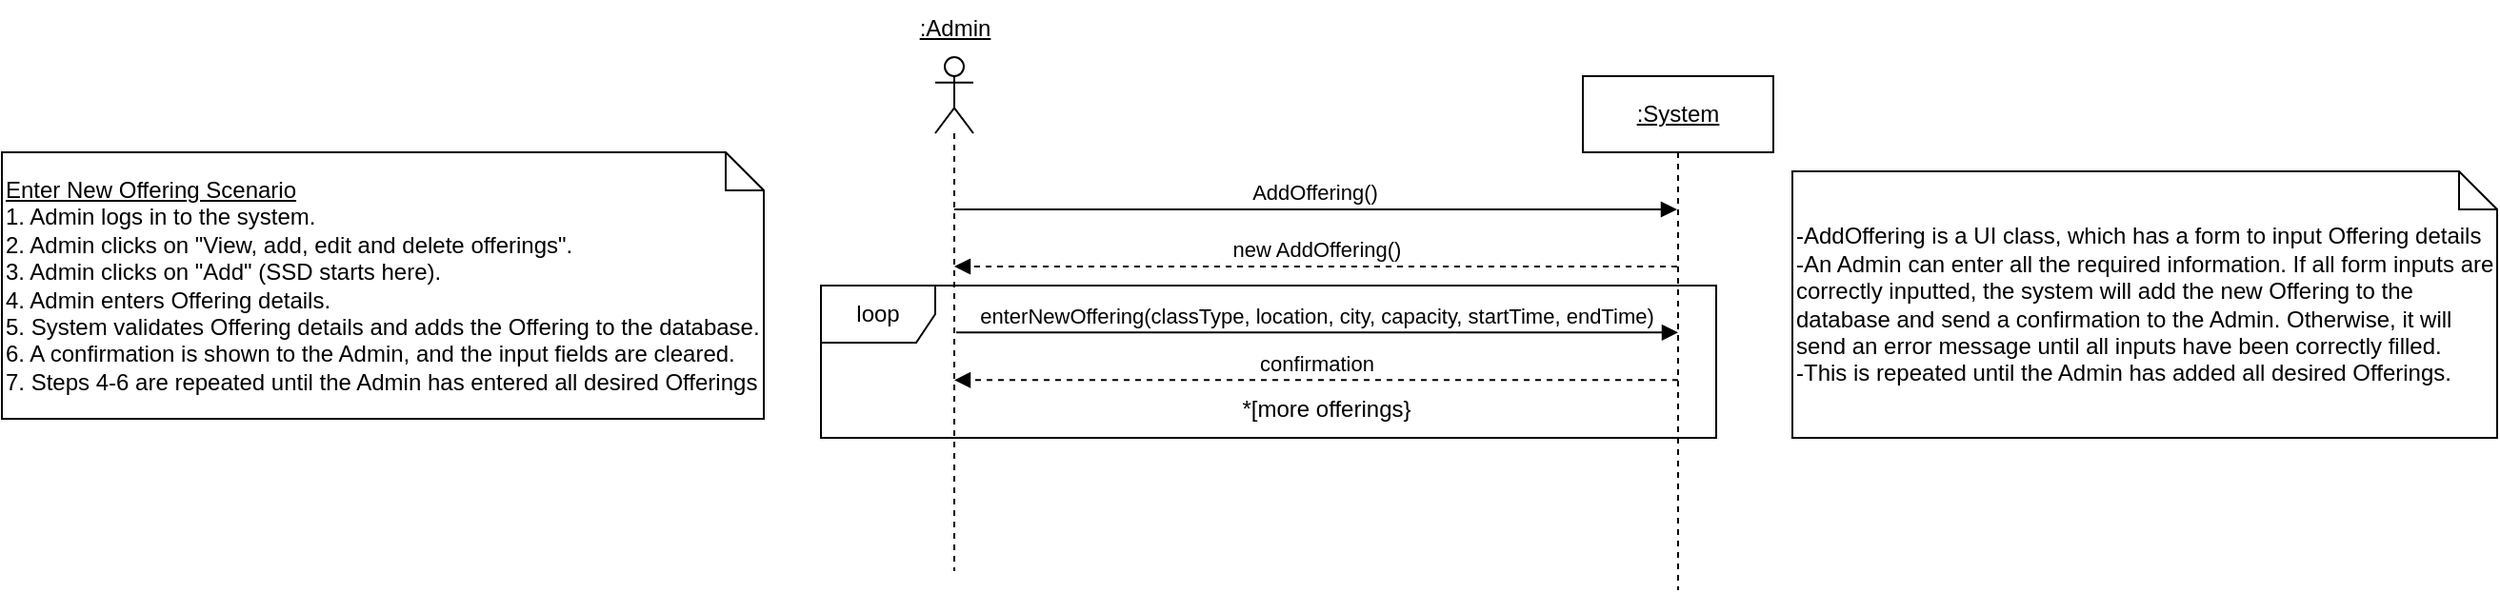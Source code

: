 <mxfile version="24.8.4">
  <diagram name="Page-1" id="2YBvvXClWsGukQMizWep">
    <mxGraphModel dx="1839" dy="514" grid="1" gridSize="10" guides="1" tooltips="1" connect="1" arrows="1" fold="1" page="1" pageScale="1" pageWidth="850" pageHeight="1100" math="0" shadow="0">
      <root>
        <mxCell id="0" />
        <mxCell id="1" parent="0" />
        <mxCell id="QT0idfkxXLzTyoDSYEQH-2" value="" style="shape=umlLifeline;perimeter=lifelinePerimeter;whiteSpace=wrap;html=1;container=1;dropTarget=0;collapsible=0;recursiveResize=0;outlineConnect=0;portConstraint=eastwest;newEdgeStyle={&quot;curved&quot;:0,&quot;rounded&quot;:0};participant=umlActor;" parent="1" vertex="1">
          <mxGeometry x="80" y="50" width="20" height="270" as="geometry" />
        </mxCell>
        <mxCell id="QT0idfkxXLzTyoDSYEQH-3" value="&lt;u&gt;:Admin&lt;/u&gt;" style="text;html=1;align=center;verticalAlign=middle;resizable=0;points=[];autosize=1;strokeColor=none;fillColor=none;" parent="1" vertex="1">
          <mxGeometry x="60" y="20" width="60" height="30" as="geometry" />
        </mxCell>
        <mxCell id="QT0idfkxXLzTyoDSYEQH-4" value="&lt;u&gt;:System&lt;/u&gt;" style="shape=umlLifeline;perimeter=lifelinePerimeter;whiteSpace=wrap;html=1;container=1;dropTarget=0;collapsible=0;recursiveResize=0;outlineConnect=0;portConstraint=eastwest;newEdgeStyle={&quot;curved&quot;:0,&quot;rounded&quot;:0};" parent="1" vertex="1">
          <mxGeometry x="420" y="60" width="100" height="270" as="geometry" />
        </mxCell>
        <mxCell id="QT0idfkxXLzTyoDSYEQH-15" value="AddOffering()" style="html=1;verticalAlign=bottom;endArrow=block;edgeStyle=elbowEdgeStyle;elbow=vertical;curved=0;rounded=0;" parent="1" target="QT0idfkxXLzTyoDSYEQH-4" edge="1">
          <mxGeometry x="-0.002" relative="1" as="geometry">
            <mxPoint x="89.999" y="130" as="sourcePoint" />
            <Array as="points">
              <mxPoint x="180.07" y="130" />
            </Array>
            <mxPoint x="374.57" y="130" as="targetPoint" />
            <mxPoint as="offset" />
          </mxGeometry>
        </mxCell>
        <mxCell id="QT0idfkxXLzTyoDSYEQH-17" value="new AddOffering()" style="html=1;verticalAlign=bottom;endArrow=block;edgeStyle=elbowEdgeStyle;elbow=vertical;curved=0;rounded=0;dashed=1;" parent="1" source="QT0idfkxXLzTyoDSYEQH-4" edge="1">
          <mxGeometry relative="1" as="geometry">
            <mxPoint x="460" y="160" as="sourcePoint" />
            <Array as="points">
              <mxPoint x="180.07" y="160" />
            </Array>
            <mxPoint x="89.999" y="160" as="targetPoint" />
            <mxPoint as="offset" />
          </mxGeometry>
        </mxCell>
        <mxCell id="wPXZ8VNcLeqiLXzsY5N9-1" value="&lt;div&gt;-AddOffering is a UI class, which has a form to input Offering details&lt;/div&gt;&lt;div&gt;-An Admin can enter all the required information. If all form inputs are correctly inputted, the system will add the new Offering to the database and send a confirmation to the Admin. Otherwise, it will send an error message until all inputs have been correctly filled.&lt;/div&gt;&lt;div&gt;-This is repeated until the Admin has added all desired Offerings.&lt;/div&gt;" style="shape=note;size=20;whiteSpace=wrap;html=1;align=left;" parent="1" vertex="1">
          <mxGeometry x="530" y="110" width="370" height="140" as="geometry" />
        </mxCell>
        <mxCell id="9VZ1k0ZcQNu3xWcckRNs-1" value="enterNewOffering(classType, location, city, capacity, startTime, endTime)" style="html=1;verticalAlign=bottom;endArrow=block;edgeStyle=elbowEdgeStyle;elbow=vertical;curved=0;rounded=0;" parent="1" edge="1">
          <mxGeometry x="-0.003" relative="1" as="geometry">
            <mxPoint x="90.999" y="194.66" as="sourcePoint" />
            <Array as="points">
              <mxPoint x="181.07" y="194.66" />
            </Array>
            <mxPoint x="470" y="194.66" as="targetPoint" />
            <mxPoint as="offset" />
          </mxGeometry>
        </mxCell>
        <mxCell id="9VZ1k0ZcQNu3xWcckRNs-2" value="confirmation" style="html=1;verticalAlign=bottom;endArrow=block;edgeStyle=elbowEdgeStyle;elbow=vertical;curved=0;rounded=0;dashed=1;" parent="1" edge="1">
          <mxGeometry relative="1" as="geometry">
            <mxPoint x="470" y="219.66" as="sourcePoint" />
            <Array as="points">
              <mxPoint x="180.07" y="219.66" />
            </Array>
            <mxPoint x="89.999" y="219.66" as="targetPoint" />
            <mxPoint as="offset" />
          </mxGeometry>
        </mxCell>
        <mxCell id="9VZ1k0ZcQNu3xWcckRNs-6" value="loop" style="shape=umlFrame;whiteSpace=wrap;html=1;pointerEvents=0;" parent="1" vertex="1">
          <mxGeometry x="20" y="170" width="470" height="80" as="geometry" />
        </mxCell>
        <mxCell id="9VZ1k0ZcQNu3xWcckRNs-7" value="*[more offerings}" style="text;html=1;align=center;verticalAlign=middle;resizable=0;points=[];autosize=1;strokeColor=none;fillColor=none;" parent="1" vertex="1">
          <mxGeometry x="230" y="220" width="110" height="30" as="geometry" />
        </mxCell>
        <mxCell id="YUQEajrGU9sA8-wg1mZE-2" value="&lt;u&gt;Enter New Offering Scenario&lt;/u&gt;&lt;div&gt;1. Admin logs in to the system.&lt;/div&gt;&lt;div&gt;2. Admin clicks on &quot;View, add, edit and delete offerings&quot;.&lt;/div&gt;&lt;div&gt;3. Admin clicks on &quot;Add&quot; (SSD starts here).&lt;/div&gt;&lt;div&gt;4. Admin enters Offering details.&lt;/div&gt;&lt;div&gt;5. System validates Offering details and adds the Offering to the database.&lt;/div&gt;&lt;div&gt;6. A confirmation is shown to the Admin, and the input fields are cleared.&lt;/div&gt;&lt;div&gt;7. Steps 4-6 are repeated until the Admin has entered all desired Offerings&lt;/div&gt;" style="shape=note;size=20;whiteSpace=wrap;html=1;align=left;" vertex="1" parent="1">
          <mxGeometry x="-410" y="100" width="400" height="140" as="geometry" />
        </mxCell>
      </root>
    </mxGraphModel>
  </diagram>
</mxfile>
